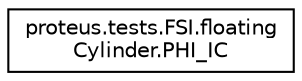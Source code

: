 digraph "Graphical Class Hierarchy"
{
 // LATEX_PDF_SIZE
  edge [fontname="Helvetica",fontsize="10",labelfontname="Helvetica",labelfontsize="10"];
  node [fontname="Helvetica",fontsize="10",shape=record];
  rankdir="LR";
  Node0 [label="proteus.tests.FSI.floating\lCylinder.PHI_IC",height=0.2,width=0.4,color="black", fillcolor="white", style="filled",URL="$df/dd3/classproteus_1_1tests_1_1FSI_1_1floatingCylinder_1_1PHI__IC.html",tooltip=" "];
}
